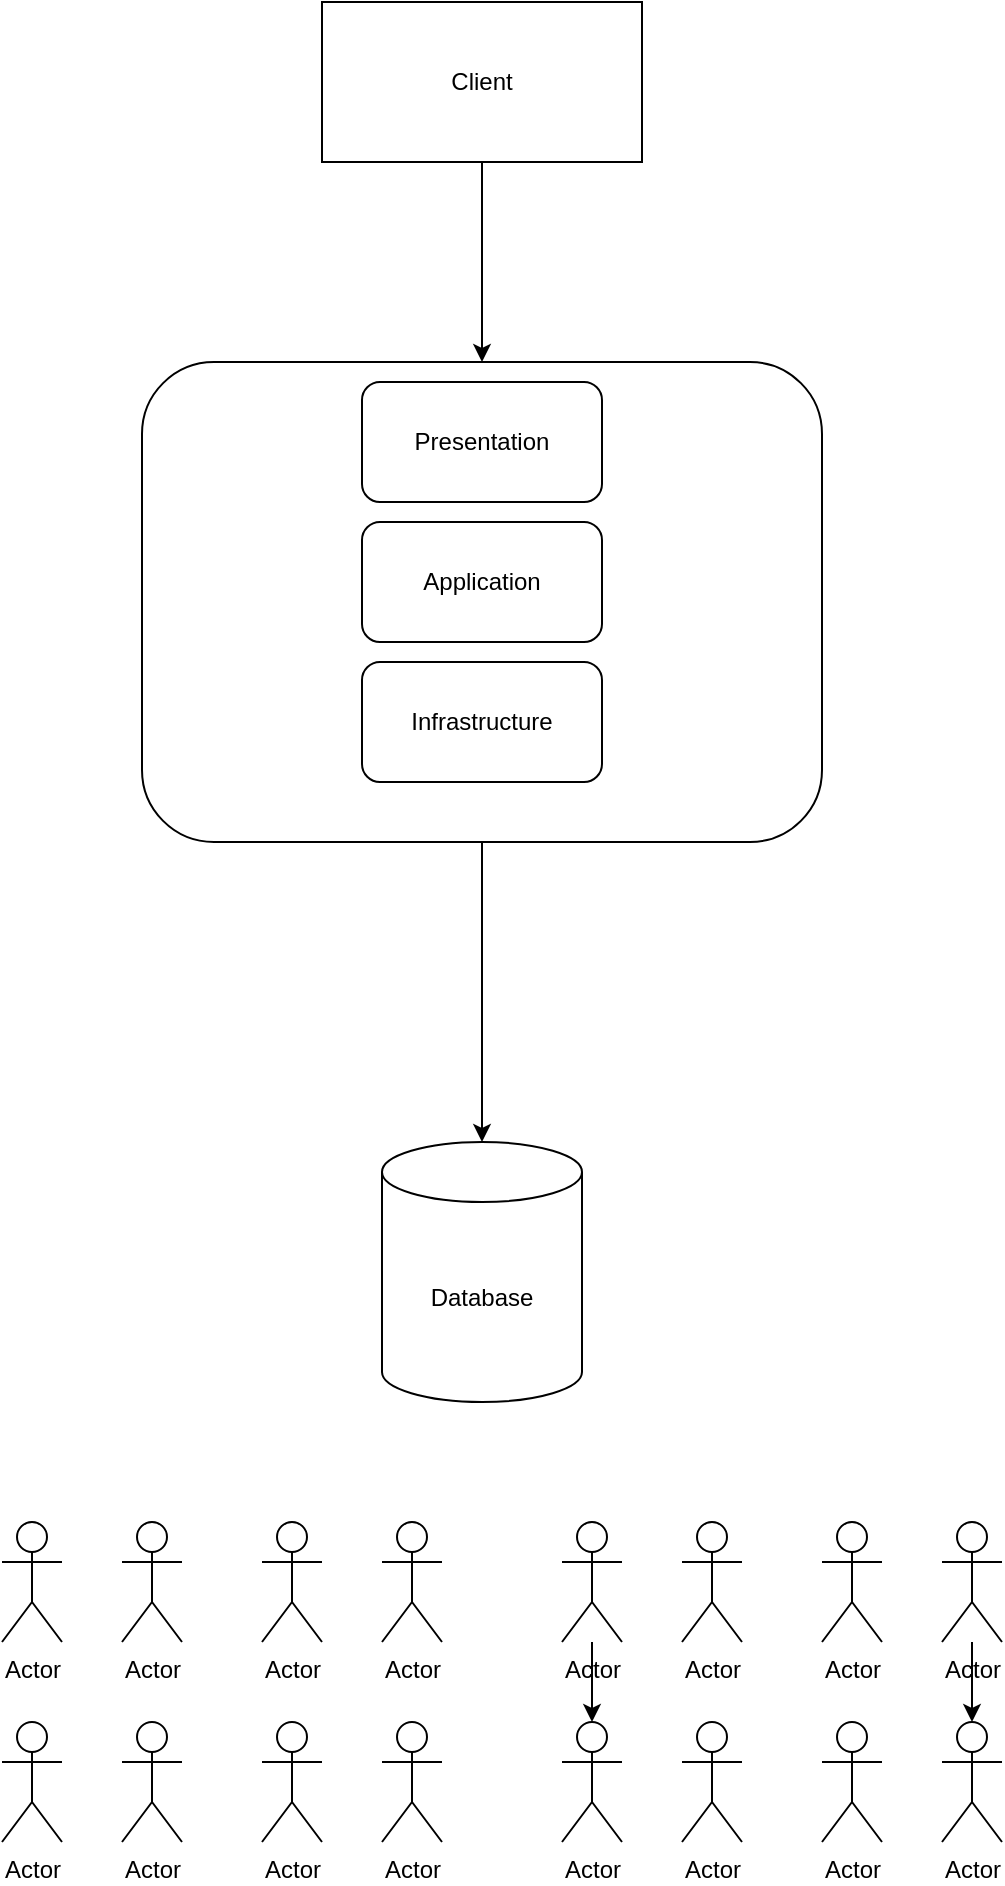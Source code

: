 <mxfile>
    <diagram id="NoATzaBdOIu8h_x_5rCK" name="Monolitik">
        <mxGraphModel dx="1645" dy="984" grid="1" gridSize="10" guides="1" tooltips="1" connect="1" arrows="1" fold="1" page="1" pageScale="1" pageWidth="850" pageHeight="1100" math="0" shadow="0">
            <root>
                <mxCell id="0"/>
                <mxCell id="1" parent="0"/>
                <mxCell id="12" style="edgeStyle=none;html=1;entryX=0.5;entryY=0;entryDx=0;entryDy=0;" parent="1" source="2" target="3" edge="1">
                    <mxGeometry relative="1" as="geometry"/>
                </mxCell>
                <mxCell id="2" value="Client&lt;br&gt;" style="rounded=0;whiteSpace=wrap;html=1;" parent="1" vertex="1">
                    <mxGeometry x="330" y="30" width="160" height="80" as="geometry"/>
                </mxCell>
                <mxCell id="10" style="edgeStyle=none;html=1;entryX=0.5;entryY=0;entryDx=0;entryDy=0;entryPerimeter=0;" parent="1" source="3" target="9" edge="1">
                    <mxGeometry relative="1" as="geometry"/>
                </mxCell>
                <mxCell id="3" value="" style="rounded=1;whiteSpace=wrap;html=1;" parent="1" vertex="1">
                    <mxGeometry x="240" y="210" width="340" height="240" as="geometry"/>
                </mxCell>
                <mxCell id="4" value="Presentation" style="rounded=1;whiteSpace=wrap;html=1;" parent="1" vertex="1">
                    <mxGeometry x="350" y="220" width="120" height="60" as="geometry"/>
                </mxCell>
                <mxCell id="5" value="Application" style="rounded=1;whiteSpace=wrap;html=1;" parent="1" vertex="1">
                    <mxGeometry x="350" y="290" width="120" height="60" as="geometry"/>
                </mxCell>
                <mxCell id="6" value="Infrastructure" style="rounded=1;whiteSpace=wrap;html=1;" parent="1" vertex="1">
                    <mxGeometry x="350" y="360" width="120" height="60" as="geometry"/>
                </mxCell>
                <mxCell id="9" value="Database" style="shape=cylinder3;whiteSpace=wrap;html=1;boundedLbl=1;backgroundOutline=1;size=15;" parent="1" vertex="1">
                    <mxGeometry x="360" y="600" width="100" height="130" as="geometry"/>
                </mxCell>
                <mxCell id="13" value="Actor" style="shape=umlActor;verticalLabelPosition=bottom;verticalAlign=top;html=1;outlineConnect=0;" parent="1" vertex="1">
                    <mxGeometry x="170" y="790" width="30" height="60" as="geometry"/>
                </mxCell>
                <mxCell id="14" value="Actor" style="shape=umlActor;verticalLabelPosition=bottom;verticalAlign=top;html=1;outlineConnect=0;" parent="1" vertex="1">
                    <mxGeometry x="230" y="790" width="30" height="60" as="geometry"/>
                </mxCell>
                <mxCell id="15" value="Actor" style="shape=umlActor;verticalLabelPosition=bottom;verticalAlign=top;html=1;outlineConnect=0;" parent="1" vertex="1">
                    <mxGeometry x="300" y="790" width="30" height="60" as="geometry"/>
                </mxCell>
                <mxCell id="16" value="Actor" style="shape=umlActor;verticalLabelPosition=bottom;verticalAlign=top;html=1;outlineConnect=0;" parent="1" vertex="1">
                    <mxGeometry x="360" y="790" width="30" height="60" as="geometry"/>
                </mxCell>
                <mxCell id="30" value="" style="edgeStyle=none;html=1;" parent="1" source="17" target="25" edge="1">
                    <mxGeometry relative="1" as="geometry"/>
                </mxCell>
                <mxCell id="17" value="Actor" style="shape=umlActor;verticalLabelPosition=bottom;verticalAlign=top;html=1;outlineConnect=0;" parent="1" vertex="1">
                    <mxGeometry x="450" y="790" width="30" height="60" as="geometry"/>
                </mxCell>
                <mxCell id="18" value="Actor" style="shape=umlActor;verticalLabelPosition=bottom;verticalAlign=top;html=1;outlineConnect=0;" parent="1" vertex="1">
                    <mxGeometry x="510" y="790" width="30" height="60" as="geometry"/>
                </mxCell>
                <mxCell id="19" value="Actor" style="shape=umlActor;verticalLabelPosition=bottom;verticalAlign=top;html=1;outlineConnect=0;" parent="1" vertex="1">
                    <mxGeometry x="580" y="790" width="30" height="60" as="geometry"/>
                </mxCell>
                <mxCell id="29" value="" style="edgeStyle=none;html=1;" parent="1" source="20" target="28" edge="1">
                    <mxGeometry relative="1" as="geometry"/>
                </mxCell>
                <mxCell id="20" value="Actor" style="shape=umlActor;verticalLabelPosition=bottom;verticalAlign=top;html=1;outlineConnect=0;" parent="1" vertex="1">
                    <mxGeometry x="640" y="790" width="30" height="60" as="geometry"/>
                </mxCell>
                <mxCell id="21" value="Actor" style="shape=umlActor;verticalLabelPosition=bottom;verticalAlign=top;html=1;outlineConnect=0;" parent="1" vertex="1">
                    <mxGeometry x="170" y="890" width="30" height="60" as="geometry"/>
                </mxCell>
                <mxCell id="22" value="Actor" style="shape=umlActor;verticalLabelPosition=bottom;verticalAlign=top;html=1;outlineConnect=0;" parent="1" vertex="1">
                    <mxGeometry x="230" y="890" width="30" height="60" as="geometry"/>
                </mxCell>
                <mxCell id="23" value="Actor" style="shape=umlActor;verticalLabelPosition=bottom;verticalAlign=top;html=1;outlineConnect=0;" parent="1" vertex="1">
                    <mxGeometry x="300" y="890" width="30" height="60" as="geometry"/>
                </mxCell>
                <mxCell id="24" value="Actor" style="shape=umlActor;verticalLabelPosition=bottom;verticalAlign=top;html=1;outlineConnect=0;" parent="1" vertex="1">
                    <mxGeometry x="360" y="890" width="30" height="60" as="geometry"/>
                </mxCell>
                <mxCell id="25" value="Actor" style="shape=umlActor;verticalLabelPosition=bottom;verticalAlign=top;html=1;outlineConnect=0;" parent="1" vertex="1">
                    <mxGeometry x="450" y="890" width="30" height="60" as="geometry"/>
                </mxCell>
                <mxCell id="26" value="Actor" style="shape=umlActor;verticalLabelPosition=bottom;verticalAlign=top;html=1;outlineConnect=0;" parent="1" vertex="1">
                    <mxGeometry x="510" y="890" width="30" height="60" as="geometry"/>
                </mxCell>
                <mxCell id="27" value="Actor" style="shape=umlActor;verticalLabelPosition=bottom;verticalAlign=top;html=1;outlineConnect=0;" parent="1" vertex="1">
                    <mxGeometry x="580" y="890" width="30" height="60" as="geometry"/>
                </mxCell>
                <mxCell id="28" value="Actor" style="shape=umlActor;verticalLabelPosition=bottom;verticalAlign=top;html=1;outlineConnect=0;" parent="1" vertex="1">
                    <mxGeometry x="640" y="890" width="30" height="60" as="geometry"/>
                </mxCell>
            </root>
        </mxGraphModel>
    </diagram>
    <diagram id="QNxEAllrwpSzOwvF7lB1" name="Hangisini Seçelim">
        <mxGraphModel dx="2240" dy="709" grid="1" gridSize="10" guides="1" tooltips="1" connect="1" arrows="1" fold="1" page="1" pageScale="1" pageWidth="850" pageHeight="1100" math="0" shadow="0">
            <root>
                <mxCell id="0"/>
                <mxCell id="1" parent="0"/>
                <mxCell id="xYXYxTp8lMxWXT-nXBdh-3" value="" style="edgeStyle=none;html=1;" edge="1" parent="1" source="xYXYxTp8lMxWXT-nXBdh-1" target="xYXYxTp8lMxWXT-nXBdh-2">
                    <mxGeometry relative="1" as="geometry"/>
                </mxCell>
                <mxCell id="xYXYxTp8lMxWXT-nXBdh-1" value="Projenizi hangi mimariyle geliştireceksiniz?" style="rounded=0;whiteSpace=wrap;html=1;" vertex="1" parent="1">
                    <mxGeometry x="240" y="20" width="120" height="60" as="geometry"/>
                </mxCell>
                <mxCell id="xYXYxTp8lMxWXT-nXBdh-5" value="" style="edgeStyle=none;html=1;" edge="1" parent="1" source="xYXYxTp8lMxWXT-nXBdh-2" target="xYXYxTp8lMxWXT-nXBdh-4">
                    <mxGeometry relative="1" as="geometry"/>
                </mxCell>
                <mxCell id="xYXYxTp8lMxWXT-nXBdh-9" value="" style="edgeStyle=none;html=1;" edge="1" parent="1" source="xYXYxTp8lMxWXT-nXBdh-2" target="xYXYxTp8lMxWXT-nXBdh-8">
                    <mxGeometry relative="1" as="geometry"/>
                </mxCell>
                <mxCell id="xYXYxTp8lMxWXT-nXBdh-2" value="Ekip Büyüklüğü,&lt;br&gt;10+ mı?" style="rhombus;whiteSpace=wrap;html=1;rounded=0;" vertex="1" parent="1">
                    <mxGeometry x="235" y="120" width="130" height="110" as="geometry"/>
                </mxCell>
                <mxCell id="xYXYxTp8lMxWXT-nXBdh-4" value="Modüler Monolitik" style="whiteSpace=wrap;html=1;rounded=0;" vertex="1" parent="1">
                    <mxGeometry x="470" y="470" width="120" height="60" as="geometry"/>
                </mxCell>
                <mxCell id="xYXYxTp8lMxWXT-nXBdh-6" value="Hayır" style="text;html=1;strokeColor=none;fillColor=none;align=center;verticalAlign=middle;whiteSpace=wrap;rounded=0;" vertex="1" parent="1">
                    <mxGeometry x="395" y="280" width="60" height="30" as="geometry"/>
                </mxCell>
                <mxCell id="xYXYxTp8lMxWXT-nXBdh-12" style="edgeStyle=none;html=1;entryX=0.5;entryY=0;entryDx=0;entryDy=0;" edge="1" parent="1" source="xYXYxTp8lMxWXT-nXBdh-8" target="xYXYxTp8lMxWXT-nXBdh-11">
                    <mxGeometry relative="1" as="geometry"/>
                </mxCell>
                <mxCell id="xYXYxTp8lMxWXT-nXBdh-13" style="edgeStyle=none;html=1;entryX=0;entryY=0.5;entryDx=0;entryDy=0;" edge="1" parent="1" source="xYXYxTp8lMxWXT-nXBdh-8" target="xYXYxTp8lMxWXT-nXBdh-4">
                    <mxGeometry relative="1" as="geometry"/>
                </mxCell>
                <mxCell id="xYXYxTp8lMxWXT-nXBdh-8" value="Farklı İş Domain'leri var mı?" style="rhombus;whiteSpace=wrap;html=1;rounded=0;" vertex="1" parent="1">
                    <mxGeometry x="40" y="230" width="150" height="130" as="geometry"/>
                </mxCell>
                <mxCell id="xYXYxTp8lMxWXT-nXBdh-10" value="Evet" style="text;html=1;strokeColor=none;fillColor=none;align=center;verticalAlign=middle;whiteSpace=wrap;rounded=0;" vertex="1" parent="1">
                    <mxGeometry x="175" y="200" width="60" height="30" as="geometry"/>
                </mxCell>
                <mxCell id="xYXYxTp8lMxWXT-nXBdh-15" style="edgeStyle=none;html=1;entryX=0;entryY=0.75;entryDx=0;entryDy=0;" edge="1" parent="1" source="xYXYxTp8lMxWXT-nXBdh-11" target="xYXYxTp8lMxWXT-nXBdh-4">
                    <mxGeometry relative="1" as="geometry"/>
                </mxCell>
                <mxCell id="xYXYxTp8lMxWXT-nXBdh-17" value="" style="edgeStyle=none;html=1;" edge="1" parent="1" source="xYXYxTp8lMxWXT-nXBdh-11" target="xYXYxTp8lMxWXT-nXBdh-16">
                    <mxGeometry relative="1" as="geometry"/>
                </mxCell>
                <mxCell id="xYXYxTp8lMxWXT-nXBdh-11" value="Bağımsız Ölçeklendirme İhtiyacı Var mı?" style="rhombus;whiteSpace=wrap;html=1;rounded=0;" vertex="1" parent="1">
                    <mxGeometry x="30" y="440" width="170" height="160" as="geometry"/>
                </mxCell>
                <mxCell id="xYXYxTp8lMxWXT-nXBdh-18" style="edgeStyle=none;html=1;entryX=0;entryY=1;entryDx=0;entryDy=0;startArrow=none;" edge="1" parent="1" source="xYXYxTp8lMxWXT-nXBdh-24" target="xYXYxTp8lMxWXT-nXBdh-4">
                    <mxGeometry relative="1" as="geometry"/>
                </mxCell>
                <mxCell id="xYXYxTp8lMxWXT-nXBdh-20" style="edgeStyle=none;html=1;exitX=0.5;exitY=1;exitDx=0;exitDy=0;entryX=0.5;entryY=0;entryDx=0;entryDy=0;" edge="1" parent="1" source="xYXYxTp8lMxWXT-nXBdh-16" target="xYXYxTp8lMxWXT-nXBdh-19">
                    <mxGeometry relative="1" as="geometry"/>
                </mxCell>
                <mxCell id="xYXYxTp8lMxWXT-nXBdh-16" value="Bütçe ve Zaman Yeterli mi?" style="rhombus;whiteSpace=wrap;html=1;rounded=0;" vertex="1" parent="1">
                    <mxGeometry x="40" y="680" width="155" height="160" as="geometry"/>
                </mxCell>
                <mxCell id="xYXYxTp8lMxWXT-nXBdh-19" value="Microservice" style="whiteSpace=wrap;html=1;rounded=0;" vertex="1" parent="1">
                    <mxGeometry x="100" y="910" width="120" height="60" as="geometry"/>
                </mxCell>
                <mxCell id="xYXYxTp8lMxWXT-nXBdh-22" value="Hayır" style="text;html=1;strokeColor=none;fillColor=none;align=center;verticalAlign=middle;whiteSpace=wrap;rounded=0;" vertex="1" parent="1">
                    <mxGeometry x="260" y="350" width="60" height="30" as="geometry"/>
                </mxCell>
                <mxCell id="xYXYxTp8lMxWXT-nXBdh-23" value="Hayır" style="text;html=1;strokeColor=none;fillColor=none;align=center;verticalAlign=middle;whiteSpace=wrap;rounded=0;" vertex="1" parent="1">
                    <mxGeometry x="240" y="480" width="60" height="30" as="geometry"/>
                </mxCell>
                <mxCell id="xYXYxTp8lMxWXT-nXBdh-25" value="" style="edgeStyle=none;html=1;entryX=0;entryY=1;entryDx=0;entryDy=0;endArrow=none;" edge="1" parent="1" source="xYXYxTp8lMxWXT-nXBdh-16" target="xYXYxTp8lMxWXT-nXBdh-24">
                    <mxGeometry relative="1" as="geometry">
                        <mxPoint x="164.985" y="729.017" as="sourcePoint"/>
                        <mxPoint x="470" y="530" as="targetPoint"/>
                    </mxGeometry>
                </mxCell>
                <mxCell id="xYXYxTp8lMxWXT-nXBdh-24" value="Hayır" style="text;html=1;strokeColor=none;fillColor=none;align=center;verticalAlign=middle;whiteSpace=wrap;rounded=0;" vertex="1" parent="1">
                    <mxGeometry x="235" y="620" width="60" height="30" as="geometry"/>
                </mxCell>
            </root>
        </mxGraphModel>
    </diagram>
    <diagram id="DzAlFpXnWMu_lfeXEpRS" name="Microservice">
        <mxGraphModel dx="817" dy="349" grid="1" gridSize="10" guides="1" tooltips="1" connect="1" arrows="1" fold="1" page="1" pageScale="1" pageWidth="850" pageHeight="1100" math="0" shadow="0">
            <root>
                <mxCell id="0"/>
                <mxCell id="1" parent="0"/>
                <mxCell id="od_l2m0vtlGgm_zpt-Iy-1" value="" style="rounded=1;whiteSpace=wrap;html=1;" parent="1" vertex="1">
                    <mxGeometry x="80" y="120" width="150" height="230" as="geometry"/>
                </mxCell>
                <mxCell id="od_l2m0vtlGgm_zpt-Iy-2" value="Presentation" style="rounded=1;whiteSpace=wrap;html=1;" parent="1" vertex="1">
                    <mxGeometry x="95" y="140" width="120" height="60" as="geometry"/>
                </mxCell>
                <mxCell id="od_l2m0vtlGgm_zpt-Iy-3" value="Application&lt;br&gt;" style="rounded=1;whiteSpace=wrap;html=1;" parent="1" vertex="1">
                    <mxGeometry x="95" y="210" width="120" height="60" as="geometry"/>
                </mxCell>
                <mxCell id="od_l2m0vtlGgm_zpt-Iy-7" style="edgeStyle=none;html=1;" parent="1" source="od_l2m0vtlGgm_zpt-Iy-4" target="od_l2m0vtlGgm_zpt-Iy-6" edge="1">
                    <mxGeometry relative="1" as="geometry"/>
                </mxCell>
                <mxCell id="od_l2m0vtlGgm_zpt-Iy-4" value="Infrastructure&lt;br&gt;" style="rounded=1;whiteSpace=wrap;html=1;" parent="1" vertex="1">
                    <mxGeometry x="95" y="280" width="120" height="60" as="geometry"/>
                </mxCell>
                <mxCell id="od_l2m0vtlGgm_zpt-Iy-5" value="Customer" style="text;html=1;strokeColor=none;fillColor=none;align=center;verticalAlign=middle;whiteSpace=wrap;rounded=0;" parent="1" vertex="1">
                    <mxGeometry x="125" y="90" width="60" height="30" as="geometry"/>
                </mxCell>
                <mxCell id="od_l2m0vtlGgm_zpt-Iy-6" value="DB" style="shape=cylinder3;whiteSpace=wrap;html=1;boundedLbl=1;backgroundOutline=1;size=15;" parent="1" vertex="1">
                    <mxGeometry x="125" y="430" width="60" height="80" as="geometry"/>
                </mxCell>
                <mxCell id="od_l2m0vtlGgm_zpt-Iy-8" value="Actor" style="shape=umlActor;verticalLabelPosition=bottom;verticalAlign=top;html=1;outlineConnect=0;" parent="1" vertex="1">
                    <mxGeometry x="80" y="530" width="30" height="60" as="geometry"/>
                </mxCell>
                <mxCell id="od_l2m0vtlGgm_zpt-Iy-9" value="Actor" style="shape=umlActor;verticalLabelPosition=bottom;verticalAlign=top;html=1;outlineConnect=0;" parent="1" vertex="1">
                    <mxGeometry x="130" y="530" width="30" height="60" as="geometry"/>
                </mxCell>
                <mxCell id="od_l2m0vtlGgm_zpt-Iy-11" value="" style="rounded=1;whiteSpace=wrap;html=1;" parent="1" vertex="1">
                    <mxGeometry x="320" y="120" width="150" height="230" as="geometry"/>
                </mxCell>
                <mxCell id="od_l2m0vtlGgm_zpt-Iy-12" value="Presentation" style="rounded=1;whiteSpace=wrap;html=1;" parent="1" vertex="1">
                    <mxGeometry x="335" y="140" width="120" height="60" as="geometry"/>
                </mxCell>
                <mxCell id="od_l2m0vtlGgm_zpt-Iy-13" value="Application&lt;br&gt;" style="rounded=1;whiteSpace=wrap;html=1;" parent="1" vertex="1">
                    <mxGeometry x="335" y="210" width="120" height="60" as="geometry"/>
                </mxCell>
                <mxCell id="od_l2m0vtlGgm_zpt-Iy-14" style="edgeStyle=none;html=1;" parent="1" source="od_l2m0vtlGgm_zpt-Iy-15" target="od_l2m0vtlGgm_zpt-Iy-17" edge="1">
                    <mxGeometry relative="1" as="geometry"/>
                </mxCell>
                <mxCell id="od_l2m0vtlGgm_zpt-Iy-15" value="Infrastructure&lt;br&gt;" style="rounded=1;whiteSpace=wrap;html=1;" parent="1" vertex="1">
                    <mxGeometry x="335" y="280" width="120" height="60" as="geometry"/>
                </mxCell>
                <mxCell id="od_l2m0vtlGgm_zpt-Iy-16" value="Catalog" style="text;html=1;strokeColor=none;fillColor=none;align=center;verticalAlign=middle;whiteSpace=wrap;rounded=0;" parent="1" vertex="1">
                    <mxGeometry x="365" y="90" width="60" height="30" as="geometry"/>
                </mxCell>
                <mxCell id="od_l2m0vtlGgm_zpt-Iy-17" value="DB" style="shape=cylinder3;whiteSpace=wrap;html=1;boundedLbl=1;backgroundOutline=1;size=15;" parent="1" vertex="1">
                    <mxGeometry x="365" y="430" width="60" height="80" as="geometry"/>
                </mxCell>
                <mxCell id="od_l2m0vtlGgm_zpt-Iy-18" value="Actor" style="shape=umlActor;verticalLabelPosition=bottom;verticalAlign=top;html=1;outlineConnect=0;" parent="1" vertex="1">
                    <mxGeometry x="320" y="530" width="30" height="60" as="geometry"/>
                </mxCell>
                <mxCell id="od_l2m0vtlGgm_zpt-Iy-19" value="Actor" style="shape=umlActor;verticalLabelPosition=bottom;verticalAlign=top;html=1;outlineConnect=0;" parent="1" vertex="1">
                    <mxGeometry x="370" y="530" width="30" height="60" as="geometry"/>
                </mxCell>
                <mxCell id="od_l2m0vtlGgm_zpt-Iy-20" value="" style="rounded=1;whiteSpace=wrap;html=1;" parent="1" vertex="1">
                    <mxGeometry x="570" y="120" width="150" height="230" as="geometry"/>
                </mxCell>
                <mxCell id="od_l2m0vtlGgm_zpt-Iy-21" value="Presentation" style="rounded=1;whiteSpace=wrap;html=1;" parent="1" vertex="1">
                    <mxGeometry x="585" y="140" width="120" height="60" as="geometry"/>
                </mxCell>
                <mxCell id="od_l2m0vtlGgm_zpt-Iy-22" value="Application&lt;br&gt;" style="rounded=1;whiteSpace=wrap;html=1;" parent="1" vertex="1">
                    <mxGeometry x="585" y="210" width="120" height="60" as="geometry"/>
                </mxCell>
                <mxCell id="od_l2m0vtlGgm_zpt-Iy-23" style="edgeStyle=none;html=1;" parent="1" source="od_l2m0vtlGgm_zpt-Iy-24" target="od_l2m0vtlGgm_zpt-Iy-26" edge="1">
                    <mxGeometry relative="1" as="geometry"/>
                </mxCell>
                <mxCell id="od_l2m0vtlGgm_zpt-Iy-24" value="Infrastructure&lt;br&gt;" style="rounded=1;whiteSpace=wrap;html=1;" parent="1" vertex="1">
                    <mxGeometry x="585" y="280" width="120" height="60" as="geometry"/>
                </mxCell>
                <mxCell id="od_l2m0vtlGgm_zpt-Iy-25" value="Basket" style="text;html=1;strokeColor=none;fillColor=none;align=center;verticalAlign=middle;whiteSpace=wrap;rounded=0;" parent="1" vertex="1">
                    <mxGeometry x="615" y="90" width="60" height="30" as="geometry"/>
                </mxCell>
                <mxCell id="od_l2m0vtlGgm_zpt-Iy-26" value="DB" style="shape=cylinder3;whiteSpace=wrap;html=1;boundedLbl=1;backgroundOutline=1;size=15;" parent="1" vertex="1">
                    <mxGeometry x="615" y="430" width="60" height="80" as="geometry"/>
                </mxCell>
                <mxCell id="od_l2m0vtlGgm_zpt-Iy-27" value="Actor" style="shape=umlActor;verticalLabelPosition=bottom;verticalAlign=top;html=1;outlineConnect=0;" parent="1" vertex="1">
                    <mxGeometry x="570" y="530" width="30" height="60" as="geometry"/>
                </mxCell>
                <mxCell id="od_l2m0vtlGgm_zpt-Iy-28" value="Actor" style="shape=umlActor;verticalLabelPosition=bottom;verticalAlign=top;html=1;outlineConnect=0;" parent="1" vertex="1">
                    <mxGeometry x="620" y="530" width="30" height="60" as="geometry"/>
                </mxCell>
                <mxCell id="od_l2m0vtlGgm_zpt-Iy-29" value="" style="rounded=1;whiteSpace=wrap;html=1;" parent="1" vertex="1">
                    <mxGeometry x="810" y="120" width="150" height="230" as="geometry"/>
                </mxCell>
                <mxCell id="od_l2m0vtlGgm_zpt-Iy-30" value="Presentation" style="rounded=1;whiteSpace=wrap;html=1;" parent="1" vertex="1">
                    <mxGeometry x="825" y="140" width="120" height="60" as="geometry"/>
                </mxCell>
                <mxCell id="od_l2m0vtlGgm_zpt-Iy-31" value="Application&lt;br&gt;" style="rounded=1;whiteSpace=wrap;html=1;" parent="1" vertex="1">
                    <mxGeometry x="825" y="210" width="120" height="60" as="geometry"/>
                </mxCell>
                <mxCell id="od_l2m0vtlGgm_zpt-Iy-32" style="edgeStyle=none;html=1;" parent="1" source="od_l2m0vtlGgm_zpt-Iy-33" target="od_l2m0vtlGgm_zpt-Iy-35" edge="1">
                    <mxGeometry relative="1" as="geometry"/>
                </mxCell>
                <mxCell id="od_l2m0vtlGgm_zpt-Iy-33" value="Infrastructure&lt;br&gt;" style="rounded=1;whiteSpace=wrap;html=1;" parent="1" vertex="1">
                    <mxGeometry x="825" y="280" width="120" height="60" as="geometry"/>
                </mxCell>
                <mxCell id="od_l2m0vtlGgm_zpt-Iy-34" value="Order" style="text;html=1;strokeColor=none;fillColor=none;align=center;verticalAlign=middle;whiteSpace=wrap;rounded=0;" parent="1" vertex="1">
                    <mxGeometry x="855" y="90" width="60" height="30" as="geometry"/>
                </mxCell>
                <mxCell id="od_l2m0vtlGgm_zpt-Iy-35" value="DB" style="shape=cylinder3;whiteSpace=wrap;html=1;boundedLbl=1;backgroundOutline=1;size=15;" parent="1" vertex="1">
                    <mxGeometry x="855" y="430" width="60" height="80" as="geometry"/>
                </mxCell>
                <mxCell id="od_l2m0vtlGgm_zpt-Iy-36" value="Actor" style="shape=umlActor;verticalLabelPosition=bottom;verticalAlign=top;html=1;outlineConnect=0;" parent="1" vertex="1">
                    <mxGeometry x="810" y="530" width="30" height="60" as="geometry"/>
                </mxCell>
                <mxCell id="od_l2m0vtlGgm_zpt-Iy-37" value="Actor" style="shape=umlActor;verticalLabelPosition=bottom;verticalAlign=top;html=1;outlineConnect=0;" parent="1" vertex="1">
                    <mxGeometry x="860" y="530" width="30" height="60" as="geometry"/>
                </mxCell>
            </root>
        </mxGraphModel>
    </diagram>
</mxfile>